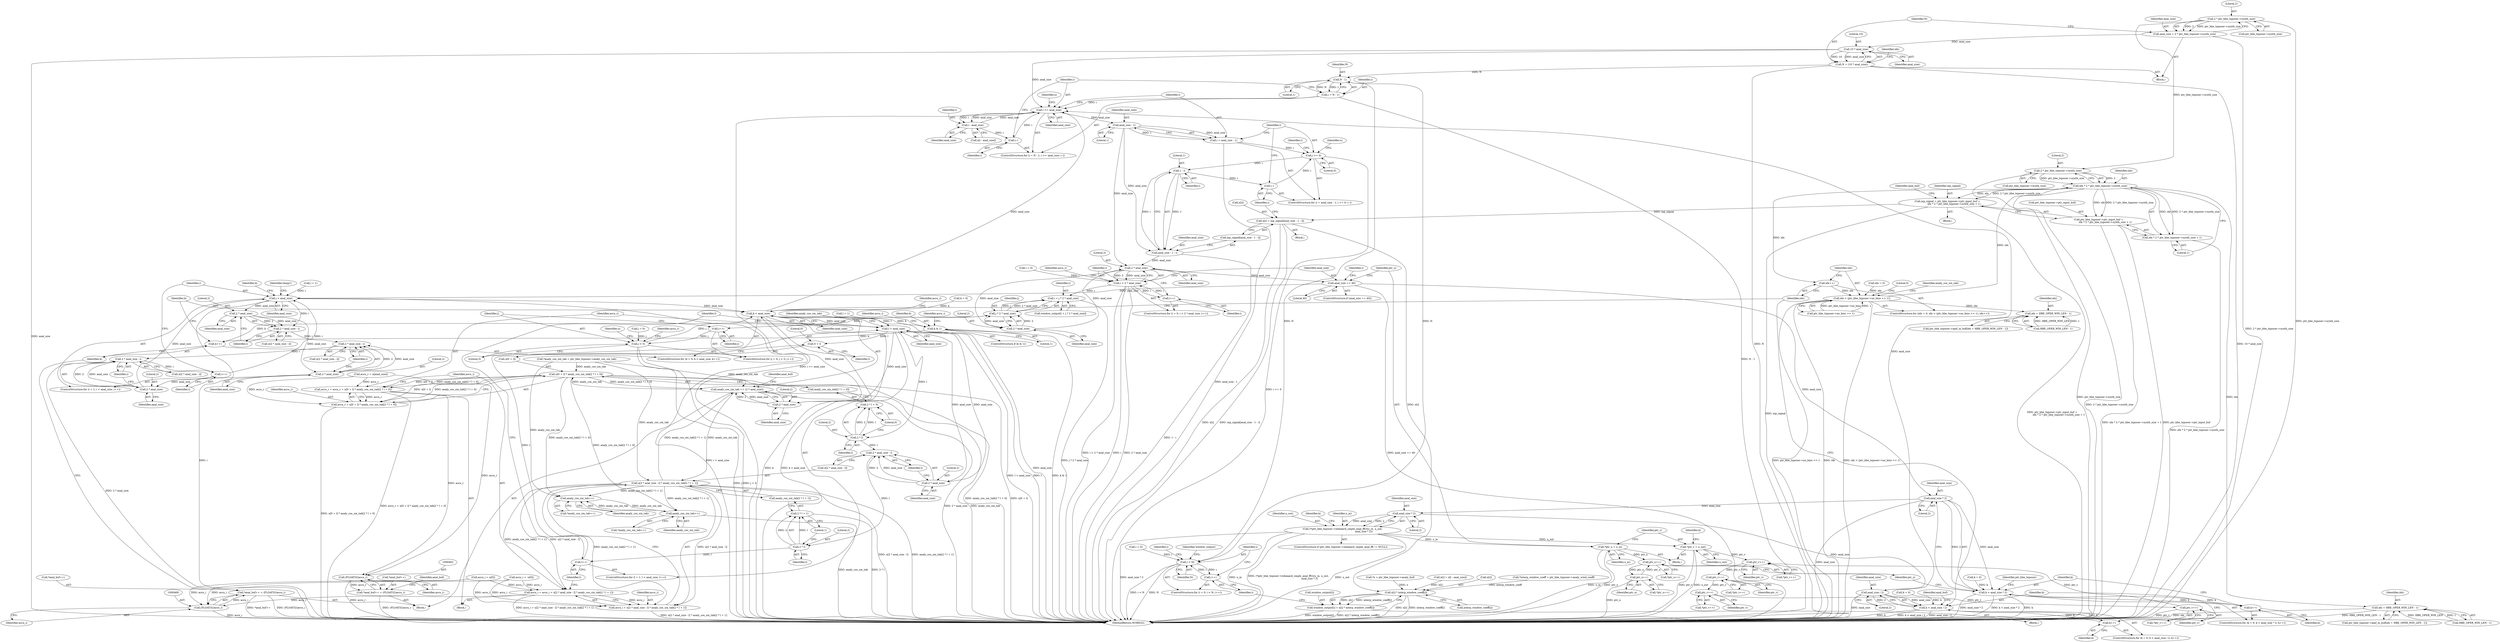 digraph "0_Android_04e8cd58f075bec5892e369c8deebca9c67e855c_2@pointer" {
"1000107" [label="(Call,2 * ptr_hbe_txposer->synth_size)"];
"1000105" [label="(Call,anal_size = 2 * ptr_hbe_txposer->synth_size)"];
"1000115" [label="(Call,10 * anal_size)"];
"1000113" [label="(Call,N = (10 * anal_size))"];
"1000213" [label="(Call,N - 1)"];
"1000211" [label="(Call,i = N - 1)"];
"1000216" [label="(Call,i >= anal_size)"];
"1000228" [label="(Call,i - anal_size)"];
"1000219" [label="(Call,i--)"];
"1000234" [label="(Call,anal_size - 1)"];
"1000232" [label="(Call,i = anal_size - 1)"];
"1000237" [label="(Call,i >= 0)"];
"1000251" [label="(Call,1 - i)"];
"1000240" [label="(Call,i--)"];
"1000249" [label="(Call,anal_size - 1 - i)"];
"1000281" [label="(Call,2 * anal_size)"];
"1000279" [label="(Call,i < 2 * anal_size)"];
"1000284" [label="(Call,i++)"];
"1000306" [label="(Call,i + j * 2 * anal_size)"];
"1000310" [label="(Call,2 * anal_size)"];
"1000308" [label="(Call,j * 2 * anal_size)"];
"1000297" [label="(Call,j++)"];
"1000294" [label="(Call,j < 5)"];
"1000319" [label="(Call,anal_size == 40)"];
"1000327" [label="(Call,i < anal_size)"];
"1000343" [label="(Call,2 * anal_size)"];
"1000342" [label="(Call,2 * anal_size - i)"];
"1000356" [label="(Call,2 * anal_size - i)"];
"1000369" [label="(Call,2 * anal_size - i)"];
"1000330" [label="(Call,i++)"];
"1000357" [label="(Call,2 * anal_size)"];
"1000370" [label="(Call,2 * anal_size)"];
"1000379" [label="(Call,k < anal_size)"];
"1000391" [label="(Call,k & 1)"];
"1000382" [label="(Call,k++)"];
"1000410" [label="(Call,l < anal_size)"];
"1000423" [label="(Call,0 + l)"];
"1000429" [label="(Call,2 * l)"];
"1000428" [label="(Call,2 * l + 0)"];
"1000440" [label="(Call,2 * anal_size - l)"];
"1000448" [label="(Call,2 * l)"];
"1000413" [label="(Call,l++)"];
"1000447" [label="(Call,2 * l + 1)"];
"1000441" [label="(Call,2 * anal_size)"];
"1000454" [label="(Call,2 * anal_size)"];
"1000452" [label="(Call,analy_cos_sin_tab += (2 * anal_size))"];
"1000420" [label="(Call,u[0 + l] * analy_cos_sin_tab[2 * l + 0])"];
"1000416" [label="(Call,accu_r = accu_r + u[0 + l] * analy_cos_sin_tab[2 * l + 0])"];
"1000418" [label="(Call,accu_r + u[0 + l] * analy_cos_sin_tab[2 * l + 0])"];
"1000461" [label="(Call,(FLOAT32)accu_r)"];
"1000457" [label="(Call,*anal_buf++ = (FLOAT32)accu_r)"];
"1000499" [label="(Call,analy_cos_sin_tab++)"];
"1000510" [label="(Call,analy_cos_sin_tab++)"];
"1000437" [label="(Call,u[2 * anal_size - l] * analy_cos_sin_tab[2 * l + 1])"];
"1000433" [label="(Call,accu_i = accu_i + u[2 * anal_size - l] * analy_cos_sin_tab[2 * l + 1])"];
"1000435" [label="(Call,accu_i + u[2 * anal_size - l] * analy_cos_sin_tab[2 * l + 1])"];
"1000468" [label="(Call,(FLOAT32)accu_i)"];
"1000464" [label="(Call,*anal_buf++ = (FLOAT32)accu_i)"];
"1000487" [label="(Call,anal_size * 2)"];
"1000485" [label="(Call,k < anal_size * 2)"];
"1000490" [label="(Call,k++)"];
"1000524" [label="(Call,anal_size * 2)"];
"1000521" [label="(Call,(*(ptr_hbe_txposer->ixheaacd_cmplx_anal_fft))(u_in, u_out,\n                                                      anal_size * 2))"];
"1000474" [label="(Call,*ptr_u = u_in)"];
"1000495" [label="(Call,ptr_u++)"];
"1000506" [label="(Call,ptr_u++)"];
"1000478" [label="(Call,*ptr_v = u_out)"];
"1000550" [label="(Call,ptr_v++)"];
"1000556" [label="(Call,ptr_v++)"];
"1000567" [label="(Call,ptr_v++)"];
"1000574" [label="(Call,ptr_v++)"];
"1000537" [label="(Call,anal_size / 2)"];
"1000535" [label="(Call,k < anal_size / 2)"];
"1000540" [label="(Call,k++)"];
"1000258" [label="(Call,i < N)"];
"1000261" [label="(Call,i++)"];
"1000186" [label="(Call,2 * ptr_hbe_txposer->synth_size)"];
"1000184" [label="(Call,idx * 2 * ptr_hbe_txposer->synth_size)"];
"1000129" [label="(Call,idx++)"];
"1000122" [label="(Call,idx < (ptr_hbe_txposer->no_bins >> 1))"];
"1000167" [label="(Call,idx + HBE_OPER_WIN_LEN - 1)"];
"1000177" [label="(Call,inp_signal = ptr_hbe_txposer->ptr_input_buf +\n                 idx * 2 * ptr_hbe_txposer->synth_size + 1)"];
"1000243" [label="(Call,x[i] = inp_signal[anal_size - 1 - i])"];
"1000268" [label="(Call,x[i] * interp_window_coeff[i])"];
"1000264" [label="(Call,window_output[i] = x[i] * interp_window_coeff[i])"];
"1000179" [label="(Call,ptr_hbe_txposer->ptr_input_buf +\n                 idx * 2 * ptr_hbe_txposer->synth_size + 1)"];
"1000183" [label="(Call,idx * 2 * ptr_hbe_txposer->synth_size + 1)"];
"1000200" [label="(Call,idx + HBE_OPER_WIN_LEN - 1)"];
"1000457" [label="(Call,*anal_buf++ = (FLOAT32)accu_r)"];
"1000573" [label="(Call,*ptr_v++)"];
"1000217" [label="(Identifier,i)"];
"1000315" [label="(Identifier,u)"];
"1000185" [label="(Identifier,idx)"];
"1000440" [label="(Call,2 * anal_size - l)"];
"1000369" [label="(Call,2 * anal_size - i)"];
"1000429" [label="(Call,2 * l)"];
"1000499" [label="(Call,analy_cos_sin_tab++)"];
"1000556" [label="(Call,ptr_v++)"];
"1000465" [label="(Call,*anal_buf++)"];
"1000373" [label="(Identifier,i)"];
"1000294" [label="(Call,j < 5)"];
"1000320" [label="(Identifier,anal_size)"];
"1000345" [label="(Identifier,anal_size)"];
"1000169" [label="(Call,HBE_OPER_WIN_LEN - 1)"];
"1000328" [label="(Identifier,i)"];
"1000395" [label="(Identifier,accu_i)"];
"1000346" [label="(Identifier,i)"];
"1000218" [label="(Identifier,anal_size)"];
"1000413" [label="(Call,l++)"];
"1000461" [label="(Call,(FLOAT32)accu_r)"];
"1000307" [label="(Identifier,i)"];
"1000108" [label="(Literal,2)"];
"1000509" [label="(Call,*analy_cos_sin_tab++)"];
"1000463" [label="(Identifier,accu_r)"];
"1000521" [label="(Call,(*(ptr_hbe_txposer->ixheaacd_cmplx_anal_fft))(u_in, u_out,\n                                                      anal_size * 2))"];
"1000354" [label="(Call,u[2 * anal_size - i])"];
"1000357" [label="(Call,2 * anal_size)"];
"1000259" [label="(Identifier,i)"];
"1000377" [label="(Identifier,k)"];
"1000284" [label="(Call,i++)"];
"1000219" [label="(Call,i--)"];
"1000240" [label="(Call,i--)"];
"1000536" [label="(Identifier,k)"];
"1000557" [label="(Identifier,ptr_v)"];
"1000186" [label="(Call,2 * ptr_hbe_txposer->synth_size)"];
"1000535" [label="(Call,k < anal_size / 2)"];
"1000410" [label="(Call,l < anal_size)"];
"1000276" [label="(Call,i = 0)"];
"1000281" [label="(Call,2 * anal_size)"];
"1000568" [label="(Identifier,ptr_v)"];
"1000295" [label="(Identifier,j)"];
"1000425" [label="(Identifier,l)"];
"1000555" [label="(Call,*ptr_v++)"];
"1000107" [label="(Call,2 * ptr_hbe_txposer->synth_size)"];
"1000290" [label="(ControlStructure,for (j = 0; j < 5; j++))"];
"1000478" [label="(Call,*ptr_v = u_out)"];
"1000131" [label="(Block,)"];
"1000329" [label="(Identifier,anal_size)"];
"1000272" [label="(Call,interp_window_coeff[i])"];
"1000386" [label="(Identifier,accu_r)"];
"1000525" [label="(Identifier,anal_size)"];
"1000392" [label="(Identifier,k)"];
"1000291" [label="(Call,j = 0)"];
"1000384" [label="(Block,)"];
"1000498" [label="(Call,*analy_cos_sin_tab++)"];
"1000385" [label="(Call,accu_r = u[anal_size])"];
"1000114" [label="(Identifier,N)"];
"1000420" [label="(Call,u[0 + l] * analy_cos_sin_tab[2 * l + 0])"];
"1000407" [label="(Call,l = 1)"];
"1000482" [label="(Call,k = 0)"];
"1000375" [label="(ControlStructure,for (k = 0; k < anal_size; k++))"];
"1000481" [label="(ControlStructure,for (k = 0; k < anal_size * 2; k++))"];
"1000191" [label="(Literal,1)"];
"1000124" [label="(Call,ptr_hbe_txposer->no_bins >> 1)"];
"1000167" [label="(Call,idx + HBE_OPER_WIN_LEN - 1)"];
"1000157" [label="(Call,*x = ptr_hbe_txposer->analy_buf)"];
"1000251" [label="(Call,1 - i)"];
"1000423" [label="(Call,0 + l)"];
"1000532" [label="(Call,k = 0)"];
"1000488" [label="(Identifier,anal_size)"];
"1000539" [label="(Literal,2)"];
"1000458" [label="(Call,*anal_buf++)"];
"1000464" [label="(Call,*anal_buf++ = (FLOAT32)accu_i)"];
"1000371" [label="(Literal,2)"];
"1000447" [label="(Call,2 * l + 1)"];
"1000581" [label="(MethodReturn,WORD32)"];
"1000254" [label="(ControlStructure,for (i = 0; i < N; i++))"];
"1000467" [label="(Identifier,anal_buf)"];
"1000550" [label="(Call,ptr_v++)"];
"1000193" [label="(Identifier,anal_buf)"];
"1000321" [label="(Literal,40)"];
"1000401" [label="(Identifier,accu_i)"];
"1000451" [label="(Literal,1)"];
"1000523" [label="(Identifier,u_out)"];
"1000253" [label="(Identifier,i)"];
"1000390" [label="(ControlStructure,if (k & 1))"];
"1000441" [label="(Call,2 * anal_size)"];
"1000236" [label="(Literal,1)"];
"1000296" [label="(Literal,5)"];
"1000496" [label="(Identifier,ptr_u)"];
"1000526" [label="(Literal,2)"];
"1000367" [label="(Call,u[2 * anal_size - i])"];
"1000342" [label="(Call,2 * anal_size - i)"];
"1000211" [label="(Call,i = N - 1)"];
"1000491" [label="(Identifier,k)"];
"1000113" [label="(Call,N = (10 * anal_size))"];
"1000120" [label="(Identifier,idx)"];
"1000432" [label="(Literal,0)"];
"1000551" [label="(Identifier,ptr_v)"];
"1000433" [label="(Call,accu_i = accu_i + u[2 * anal_size - l] * analy_cos_sin_tab[2 * l + 1])"];
"1000323" [label="(ControlStructure,for (i = 1; i < anal_size; i++))"];
"1000476" [label="(Identifier,u_in)"];
"1000510" [label="(Call,analy_cos_sin_tab++)"];
"1000437" [label="(Call,u[2 * anal_size - l] * analy_cos_sin_tab[2 * l + 1])"];
"1000187" [label="(Literal,2)"];
"1000200" [label="(Call,idx + HBE_OPER_WIN_LEN - 1)"];
"1000444" [label="(Identifier,l)"];
"1000383" [label="(Identifier,k)"];
"1000358" [label="(Literal,2)"];
"1000285" [label="(Identifier,i)"];
"1000288" [label="(Identifier,accu_r)"];
"1000566" [label="(Call,*ptr_v++)"];
"1000494" [label="(Call,*ptr_u++)"];
"1000250" [label="(Identifier,anal_size)"];
"1000232" [label="(Call,i = anal_size - 1)"];
"1000382" [label="(Call,k++)"];
"1000238" [label="(Identifier,i)"];
"1000222" [label="(Call,x[i] = x[i - anal_size])"];
"1000146" [label="(Identifier,analy_cos_sin_tab)"];
"1000370" [label="(Call,2 * anal_size)"];
"1000359" [label="(Identifier,anal_size)"];
"1000255" [label="(Call,i = 0)"];
"1000456" [label="(Identifier,anal_size)"];
"1000393" [label="(Literal,1)"];
"1000567" [label="(Call,ptr_v++)"];
"1000431" [label="(Identifier,l)"];
"1000400" [label="(Call,accu_i = -u[0])"];
"1000376" [label="(Call,k = 0)"];
"1000474" [label="(Call,*ptr_u = u_in)"];
"1000130" [label="(Identifier,idx)"];
"1000129" [label="(Call,idx++)"];
"1000417" [label="(Identifier,accu_r)"];
"1000102" [label="(Block,)"];
"1000430" [label="(Literal,2)"];
"1000415" [label="(Block,)"];
"1000188" [label="(Call,ptr_hbe_txposer->synth_size)"];
"1000344" [label="(Literal,2)"];
"1000168" [label="(Identifier,idx)"];
"1000379" [label="(Call,k < anal_size)"];
"1000479" [label="(Identifier,ptr_v)"];
"1000306" [label="(Call,i + j * 2 * anal_size)"];
"1000268" [label="(Call,x[i] * interp_window_coeff[i])"];
"1000372" [label="(Identifier,anal_size)"];
"1000280" [label="(Identifier,i)"];
"1000414" [label="(Identifier,l)"];
"1000234" [label="(Call,anal_size - 1)"];
"1000443" [label="(Identifier,anal_size)"];
"1000533" [label="(Identifier,k)"];
"1000416" [label="(Call,accu_r = accu_r + u[0 + l] * analy_cos_sin_tab[2 * l + 0])"];
"1000486" [label="(Identifier,k)"];
"1000119" [label="(Call,idx = 0)"];
"1000249" [label="(Call,anal_size - 1 - i)"];
"1000330" [label="(Call,i++)"];
"1000325" [label="(Identifier,i)"];
"1000485" [label="(Call,k < anal_size * 2)"];
"1000515" [label="(ControlStructure,if (ptr_hbe_txposer->ixheaacd_cmplx_anal_fft != NULL))"];
"1000506" [label="(Call,ptr_u++)"];
"1000122" [label="(Call,idx < (ptr_hbe_txposer->no_bins >> 1))"];
"1000301" [label="(Identifier,accu_r)"];
"1000298" [label="(Identifier,j)"];
"1000226" [label="(Call,x[i - anal_size])"];
"1000327" [label="(Call,i < anal_size)"];
"1000518" [label="(Identifier,ptr_hbe_txposer)"];
"1000233" [label="(Identifier,i)"];
"1000237" [label="(Call,i >= 0)"];
"1000277" [label="(Identifier,i)"];
"1000541" [label="(Identifier,k)"];
"1000241" [label="(Identifier,i)"];
"1000252" [label="(Literal,1)"];
"1000454" [label="(Call,2 * anal_size)"];
"1000235" [label="(Identifier,anal_size)"];
"1000411" [label="(Identifier,l)"];
"1000145" [label="(Call,*analy_cos_sin_tab = ptr_hbe_txposer->analy_cos_sin_tab)"];
"1000549" [label="(Call,*ptr_v++)"];
"1000575" [label="(Identifier,ptr_v)"];
"1000546" [label="(Identifier,anal_buf)"];
"1000262" [label="(Identifier,i)"];
"1000244" [label="(Call,x[i])"];
"1000180" [label="(Call,ptr_hbe_txposer->ptr_input_buf)"];
"1000243" [label="(Call,x[i] = inp_signal[anal_size - 1 - i])"];
"1000335" [label="(Identifier,temp1)"];
"1000449" [label="(Literal,2)"];
"1000116" [label="(Literal,10)"];
"1000424" [label="(Literal,0)"];
"1000470" [label="(Identifier,accu_i)"];
"1000436" [label="(Identifier,accu_i)"];
"1000356" [label="(Call,2 * anal_size - i)"];
"1000381" [label="(Identifier,anal_size)"];
"1000412" [label="(Identifier,anal_size)"];
"1000118" [label="(ControlStructure,for (idx = 0; idx < (ptr_hbe_txposer->no_bins >> 1); idx++))"];
"1000215" [label="(Literal,1)"];
"1000115" [label="(Call,10 * anal_size)"];
"1000455" [label="(Literal,2)"];
"1000507" [label="(Identifier,ptr_u)"];
"1000319" [label="(Call,anal_size == 40)"];
"1000231" [label="(ControlStructure,for (i = anal_size - 1; i >= 0; i--))"];
"1000343" [label="(Call,2 * anal_size)"];
"1000445" [label="(Call,analy_cos_sin_tab[2 * l + 1])"];
"1000105" [label="(Call,anal_size = 2 * ptr_hbe_txposer->synth_size)"];
"1000230" [label="(Identifier,anal_size)"];
"1000495" [label="(Call,ptr_u++)"];
"1000177" [label="(Call,inp_signal = ptr_hbe_txposer->ptr_input_buf +\n                 idx * 2 * ptr_hbe_txposer->synth_size + 1)"];
"1000580" [label="(Literal,0)"];
"1000468" [label="(Call,(FLOAT32)accu_i)"];
"1000210" [label="(ControlStructure,for (i = N - 1; i >= anal_size; i--))"];
"1000297" [label="(Call,j++)"];
"1000391" [label="(Call,k & 1)"];
"1000214" [label="(Identifier,N)"];
"1000279" [label="(Call,i < 2 * anal_size)"];
"1000490" [label="(Call,k++)"];
"1000574" [label="(Call,ptr_v++)"];
"1000421" [label="(Call,u[0 + l])"];
"1000312" [label="(Identifier,anal_size)"];
"1000331" [label="(Identifier,i)"];
"1000531" [label="(ControlStructure,for (k = 0; k < anal_size / 2; k++))"];
"1000434" [label="(Identifier,accu_i)"];
"1000418" [label="(Call,accu_r + u[0 + l] * analy_cos_sin_tab[2 * l + 0])"];
"1000282" [label="(Literal,2)"];
"1000220" [label="(Identifier,i)"];
"1000201" [label="(Identifier,idx)"];
"1000260" [label="(Identifier,N)"];
"1000269" [label="(Call,x[i])"];
"1000228" [label="(Call,i - anal_size)"];
"1000448" [label="(Call,2 * l)"];
"1000265" [label="(Call,window_output[i])"];
"1000438" [label="(Call,u[2 * anal_size - l])"];
"1000309" [label="(Identifier,j)"];
"1000245" [label="(Identifier,x)"];
"1000524" [label="(Call,anal_size * 2)"];
"1000450" [label="(Identifier,l)"];
"1000380" [label="(Identifier,k)"];
"1000340" [label="(Call,u[2 * anal_size - i])"];
"1000261" [label="(Call,i++)"];
"1000117" [label="(Identifier,anal_size)"];
"1000229" [label="(Identifier,i)"];
"1000256" [label="(Identifier,i)"];
"1000109" [label="(Call,ptr_hbe_txposer->synth_size)"];
"1000275" [label="(ControlStructure,for (i = 0; i < 2 * anal_size; i++))"];
"1000318" [label="(ControlStructure,if (anal_size == 40))"];
"1000426" [label="(Call,analy_cos_sin_tab[2 * l + 0])"];
"1000489" [label="(Literal,2)"];
"1000216" [label="(Call,i >= anal_size)"];
"1000163" [label="(Call,ptr_hbe_txposer->qmf_in_buf[idx + HBE_OPER_WIN_LEN - 1])"];
"1000179" [label="(Call,ptr_hbe_txposer->ptr_input_buf +\n                 idx * 2 * ptr_hbe_txposer->synth_size + 1)"];
"1000475" [label="(Identifier,ptr_u)"];
"1000394" [label="(Call,accu_i = u[0])"];
"1000196" [label="(Call,ptr_hbe_txposer->qmf_in_buf[idx + HBE_OPER_WIN_LEN - 1])"];
"1000224" [label="(Identifier,x)"];
"1000483" [label="(Identifier,k)"];
"1000360" [label="(Identifier,i)"];
"1000472" [label="(Block,)"];
"1000311" [label="(Literal,2)"];
"1000453" [label="(Identifier,analy_cos_sin_tab)"];
"1000522" [label="(Identifier,u_in)"];
"1000538" [label="(Identifier,anal_size)"];
"1000419" [label="(Identifier,accu_r)"];
"1000202" [label="(Call,HBE_OPER_WIN_LEN - 1)"];
"1000239" [label="(Literal,0)"];
"1000406" [label="(ControlStructure,for (l = 1; l < anal_size; l++))"];
"1000537" [label="(Call,anal_size / 2)"];
"1000178" [label="(Identifier,inp_signal)"];
"1000213" [label="(Call,N - 1)"];
"1000308" [label="(Call,j * 2 * anal_size)"];
"1000324" [label="(Call,i = 1)"];
"1000435" [label="(Call,accu_i + u[2 * anal_size - l] * analy_cos_sin_tab[2 * l + 1])"];
"1000151" [label="(Call,*interp_window_coeff = ptr_hbe_txposer->analy_wind_coeff)"];
"1000442" [label="(Literal,2)"];
"1000242" [label="(Block,)"];
"1000264" [label="(Call,window_output[i] = x[i] * interp_window_coeff[i])"];
"1000428" [label="(Call,2 * l + 0)"];
"1000258" [label="(Call,i < N)"];
"1000212" [label="(Identifier,i)"];
"1000487" [label="(Call,anal_size * 2)"];
"1000540" [label="(Call,k++)"];
"1000460" [label="(Identifier,anal_buf)"];
"1000505" [label="(Call,*ptr_u++)"];
"1000310" [label="(Call,2 * anal_size)"];
"1000106" [label="(Identifier,anal_size)"];
"1000304" [label="(Call,window_output[i + j * 2 * anal_size])"];
"1000500" [label="(Identifier,analy_cos_sin_tab)"];
"1000247" [label="(Call,inp_signal[anal_size - 1 - i])"];
"1000480" [label="(Identifier,u_out)"];
"1000283" [label="(Identifier,anal_size)"];
"1000266" [label="(Identifier,window_output)"];
"1000123" [label="(Identifier,idx)"];
"1000184" [label="(Call,idx * 2 * ptr_hbe_txposer->synth_size)"];
"1000263" [label="(Block,)"];
"1000511" [label="(Identifier,analy_cos_sin_tab)"];
"1000183" [label="(Call,idx * 2 * ptr_hbe_txposer->synth_size + 1)"];
"1000452" [label="(Call,analy_cos_sin_tab += (2 * anal_size))"];
"1000107" -> "1000105"  [label="AST: "];
"1000107" -> "1000109"  [label="CFG: "];
"1000108" -> "1000107"  [label="AST: "];
"1000109" -> "1000107"  [label="AST: "];
"1000105" -> "1000107"  [label="CFG: "];
"1000107" -> "1000581"  [label="DDG: ptr_hbe_txposer->synth_size"];
"1000107" -> "1000105"  [label="DDG: 2"];
"1000107" -> "1000105"  [label="DDG: ptr_hbe_txposer->synth_size"];
"1000107" -> "1000186"  [label="DDG: ptr_hbe_txposer->synth_size"];
"1000105" -> "1000102"  [label="AST: "];
"1000106" -> "1000105"  [label="AST: "];
"1000114" -> "1000105"  [label="CFG: "];
"1000105" -> "1000581"  [label="DDG: 2 * ptr_hbe_txposer->synth_size"];
"1000105" -> "1000115"  [label="DDG: anal_size"];
"1000115" -> "1000113"  [label="AST: "];
"1000115" -> "1000117"  [label="CFG: "];
"1000116" -> "1000115"  [label="AST: "];
"1000117" -> "1000115"  [label="AST: "];
"1000113" -> "1000115"  [label="CFG: "];
"1000115" -> "1000581"  [label="DDG: anal_size"];
"1000115" -> "1000113"  [label="DDG: 10"];
"1000115" -> "1000113"  [label="DDG: anal_size"];
"1000115" -> "1000216"  [label="DDG: anal_size"];
"1000113" -> "1000102"  [label="AST: "];
"1000114" -> "1000113"  [label="AST: "];
"1000120" -> "1000113"  [label="CFG: "];
"1000113" -> "1000581"  [label="DDG: N"];
"1000113" -> "1000581"  [label="DDG: 10 * anal_size"];
"1000113" -> "1000213"  [label="DDG: N"];
"1000213" -> "1000211"  [label="AST: "];
"1000213" -> "1000215"  [label="CFG: "];
"1000214" -> "1000213"  [label="AST: "];
"1000215" -> "1000213"  [label="AST: "];
"1000211" -> "1000213"  [label="CFG: "];
"1000213" -> "1000211"  [label="DDG: N"];
"1000213" -> "1000211"  [label="DDG: 1"];
"1000258" -> "1000213"  [label="DDG: N"];
"1000213" -> "1000258"  [label="DDG: N"];
"1000211" -> "1000210"  [label="AST: "];
"1000212" -> "1000211"  [label="AST: "];
"1000217" -> "1000211"  [label="CFG: "];
"1000211" -> "1000581"  [label="DDG: N - 1"];
"1000211" -> "1000216"  [label="DDG: i"];
"1000216" -> "1000210"  [label="AST: "];
"1000216" -> "1000218"  [label="CFG: "];
"1000217" -> "1000216"  [label="AST: "];
"1000218" -> "1000216"  [label="AST: "];
"1000224" -> "1000216"  [label="CFG: "];
"1000233" -> "1000216"  [label="CFG: "];
"1000216" -> "1000581"  [label="DDG: i >= anal_size"];
"1000219" -> "1000216"  [label="DDG: i"];
"1000228" -> "1000216"  [label="DDG: anal_size"];
"1000537" -> "1000216"  [label="DDG: anal_size"];
"1000379" -> "1000216"  [label="DDG: anal_size"];
"1000216" -> "1000228"  [label="DDG: i"];
"1000216" -> "1000228"  [label="DDG: anal_size"];
"1000216" -> "1000234"  [label="DDG: anal_size"];
"1000228" -> "1000226"  [label="AST: "];
"1000228" -> "1000230"  [label="CFG: "];
"1000229" -> "1000228"  [label="AST: "];
"1000230" -> "1000228"  [label="AST: "];
"1000226" -> "1000228"  [label="CFG: "];
"1000228" -> "1000219"  [label="DDG: i"];
"1000219" -> "1000210"  [label="AST: "];
"1000219" -> "1000220"  [label="CFG: "];
"1000220" -> "1000219"  [label="AST: "];
"1000217" -> "1000219"  [label="CFG: "];
"1000234" -> "1000232"  [label="AST: "];
"1000234" -> "1000236"  [label="CFG: "];
"1000235" -> "1000234"  [label="AST: "];
"1000236" -> "1000234"  [label="AST: "];
"1000232" -> "1000234"  [label="CFG: "];
"1000234" -> "1000232"  [label="DDG: anal_size"];
"1000234" -> "1000232"  [label="DDG: 1"];
"1000234" -> "1000249"  [label="DDG: anal_size"];
"1000234" -> "1000281"  [label="DDG: anal_size"];
"1000232" -> "1000231"  [label="AST: "];
"1000233" -> "1000232"  [label="AST: "];
"1000238" -> "1000232"  [label="CFG: "];
"1000232" -> "1000581"  [label="DDG: anal_size - 1"];
"1000232" -> "1000237"  [label="DDG: i"];
"1000237" -> "1000231"  [label="AST: "];
"1000237" -> "1000239"  [label="CFG: "];
"1000238" -> "1000237"  [label="AST: "];
"1000239" -> "1000237"  [label="AST: "];
"1000245" -> "1000237"  [label="CFG: "];
"1000256" -> "1000237"  [label="CFG: "];
"1000237" -> "1000581"  [label="DDG: i >= 0"];
"1000240" -> "1000237"  [label="DDG: i"];
"1000237" -> "1000251"  [label="DDG: i"];
"1000251" -> "1000249"  [label="AST: "];
"1000251" -> "1000253"  [label="CFG: "];
"1000252" -> "1000251"  [label="AST: "];
"1000253" -> "1000251"  [label="AST: "];
"1000249" -> "1000251"  [label="CFG: "];
"1000251" -> "1000240"  [label="DDG: i"];
"1000251" -> "1000249"  [label="DDG: 1"];
"1000251" -> "1000249"  [label="DDG: i"];
"1000240" -> "1000231"  [label="AST: "];
"1000240" -> "1000241"  [label="CFG: "];
"1000241" -> "1000240"  [label="AST: "];
"1000238" -> "1000240"  [label="CFG: "];
"1000249" -> "1000247"  [label="AST: "];
"1000250" -> "1000249"  [label="AST: "];
"1000247" -> "1000249"  [label="CFG: "];
"1000249" -> "1000581"  [label="DDG: 1 - i"];
"1000249" -> "1000281"  [label="DDG: anal_size"];
"1000281" -> "1000279"  [label="AST: "];
"1000281" -> "1000283"  [label="CFG: "];
"1000282" -> "1000281"  [label="AST: "];
"1000283" -> "1000281"  [label="AST: "];
"1000279" -> "1000281"  [label="CFG: "];
"1000281" -> "1000279"  [label="DDG: 2"];
"1000281" -> "1000279"  [label="DDG: anal_size"];
"1000310" -> "1000281"  [label="DDG: anal_size"];
"1000281" -> "1000310"  [label="DDG: anal_size"];
"1000281" -> "1000319"  [label="DDG: anal_size"];
"1000279" -> "1000275"  [label="AST: "];
"1000280" -> "1000279"  [label="AST: "];
"1000288" -> "1000279"  [label="CFG: "];
"1000320" -> "1000279"  [label="CFG: "];
"1000279" -> "1000581"  [label="DDG: i"];
"1000279" -> "1000581"  [label="DDG: 2 * anal_size"];
"1000279" -> "1000581"  [label="DDG: i < 2 * anal_size"];
"1000284" -> "1000279"  [label="DDG: i"];
"1000276" -> "1000279"  [label="DDG: i"];
"1000279" -> "1000284"  [label="DDG: i"];
"1000279" -> "1000306"  [label="DDG: i"];
"1000284" -> "1000275"  [label="AST: "];
"1000284" -> "1000285"  [label="CFG: "];
"1000285" -> "1000284"  [label="AST: "];
"1000280" -> "1000284"  [label="CFG: "];
"1000306" -> "1000304"  [label="AST: "];
"1000306" -> "1000308"  [label="CFG: "];
"1000307" -> "1000306"  [label="AST: "];
"1000308" -> "1000306"  [label="AST: "];
"1000304" -> "1000306"  [label="CFG: "];
"1000306" -> "1000581"  [label="DDG: j * 2 * anal_size"];
"1000308" -> "1000306"  [label="DDG: j"];
"1000308" -> "1000306"  [label="DDG: 2 * anal_size"];
"1000310" -> "1000308"  [label="AST: "];
"1000310" -> "1000312"  [label="CFG: "];
"1000311" -> "1000310"  [label="AST: "];
"1000312" -> "1000310"  [label="AST: "];
"1000308" -> "1000310"  [label="CFG: "];
"1000310" -> "1000308"  [label="DDG: 2"];
"1000310" -> "1000308"  [label="DDG: anal_size"];
"1000309" -> "1000308"  [label="AST: "];
"1000308" -> "1000297"  [label="DDG: j"];
"1000294" -> "1000308"  [label="DDG: j"];
"1000297" -> "1000290"  [label="AST: "];
"1000297" -> "1000298"  [label="CFG: "];
"1000298" -> "1000297"  [label="AST: "];
"1000295" -> "1000297"  [label="CFG: "];
"1000297" -> "1000294"  [label="DDG: j"];
"1000294" -> "1000290"  [label="AST: "];
"1000294" -> "1000296"  [label="CFG: "];
"1000295" -> "1000294"  [label="AST: "];
"1000296" -> "1000294"  [label="AST: "];
"1000301" -> "1000294"  [label="CFG: "];
"1000315" -> "1000294"  [label="CFG: "];
"1000294" -> "1000581"  [label="DDG: j < 5"];
"1000294" -> "1000581"  [label="DDG: j"];
"1000291" -> "1000294"  [label="DDG: j"];
"1000319" -> "1000318"  [label="AST: "];
"1000319" -> "1000321"  [label="CFG: "];
"1000320" -> "1000319"  [label="AST: "];
"1000321" -> "1000319"  [label="AST: "];
"1000325" -> "1000319"  [label="CFG: "];
"1000475" -> "1000319"  [label="CFG: "];
"1000319" -> "1000581"  [label="DDG: anal_size == 40"];
"1000319" -> "1000327"  [label="DDG: anal_size"];
"1000319" -> "1000487"  [label="DDG: anal_size"];
"1000327" -> "1000323"  [label="AST: "];
"1000327" -> "1000329"  [label="CFG: "];
"1000328" -> "1000327"  [label="AST: "];
"1000329" -> "1000327"  [label="AST: "];
"1000335" -> "1000327"  [label="CFG: "];
"1000377" -> "1000327"  [label="CFG: "];
"1000327" -> "1000581"  [label="DDG: i"];
"1000327" -> "1000581"  [label="DDG: i < anal_size"];
"1000330" -> "1000327"  [label="DDG: i"];
"1000324" -> "1000327"  [label="DDG: i"];
"1000370" -> "1000327"  [label="DDG: anal_size"];
"1000327" -> "1000343"  [label="DDG: anal_size"];
"1000327" -> "1000342"  [label="DDG: i"];
"1000327" -> "1000379"  [label="DDG: anal_size"];
"1000343" -> "1000342"  [label="AST: "];
"1000343" -> "1000345"  [label="CFG: "];
"1000344" -> "1000343"  [label="AST: "];
"1000345" -> "1000343"  [label="AST: "];
"1000346" -> "1000343"  [label="CFG: "];
"1000343" -> "1000342"  [label="DDG: 2"];
"1000343" -> "1000342"  [label="DDG: anal_size"];
"1000343" -> "1000357"  [label="DDG: anal_size"];
"1000342" -> "1000340"  [label="AST: "];
"1000342" -> "1000346"  [label="CFG: "];
"1000346" -> "1000342"  [label="AST: "];
"1000340" -> "1000342"  [label="CFG: "];
"1000342" -> "1000356"  [label="DDG: i"];
"1000356" -> "1000354"  [label="AST: "];
"1000356" -> "1000360"  [label="CFG: "];
"1000357" -> "1000356"  [label="AST: "];
"1000360" -> "1000356"  [label="AST: "];
"1000354" -> "1000356"  [label="CFG: "];
"1000357" -> "1000356"  [label="DDG: 2"];
"1000357" -> "1000356"  [label="DDG: anal_size"];
"1000356" -> "1000369"  [label="DDG: i"];
"1000369" -> "1000367"  [label="AST: "];
"1000369" -> "1000373"  [label="CFG: "];
"1000370" -> "1000369"  [label="AST: "];
"1000373" -> "1000369"  [label="AST: "];
"1000367" -> "1000369"  [label="CFG: "];
"1000369" -> "1000581"  [label="DDG: 2 * anal_size"];
"1000369" -> "1000330"  [label="DDG: i"];
"1000370" -> "1000369"  [label="DDG: 2"];
"1000370" -> "1000369"  [label="DDG: anal_size"];
"1000330" -> "1000323"  [label="AST: "];
"1000330" -> "1000331"  [label="CFG: "];
"1000331" -> "1000330"  [label="AST: "];
"1000328" -> "1000330"  [label="CFG: "];
"1000357" -> "1000359"  [label="CFG: "];
"1000358" -> "1000357"  [label="AST: "];
"1000359" -> "1000357"  [label="AST: "];
"1000360" -> "1000357"  [label="CFG: "];
"1000357" -> "1000370"  [label="DDG: anal_size"];
"1000370" -> "1000372"  [label="CFG: "];
"1000371" -> "1000370"  [label="AST: "];
"1000372" -> "1000370"  [label="AST: "];
"1000373" -> "1000370"  [label="CFG: "];
"1000379" -> "1000375"  [label="AST: "];
"1000379" -> "1000381"  [label="CFG: "];
"1000380" -> "1000379"  [label="AST: "];
"1000381" -> "1000379"  [label="AST: "];
"1000386" -> "1000379"  [label="CFG: "];
"1000130" -> "1000379"  [label="CFG: "];
"1000379" -> "1000581"  [label="DDG: k"];
"1000379" -> "1000581"  [label="DDG: k < anal_size"];
"1000379" -> "1000581"  [label="DDG: anal_size"];
"1000376" -> "1000379"  [label="DDG: k"];
"1000382" -> "1000379"  [label="DDG: k"];
"1000454" -> "1000379"  [label="DDG: anal_size"];
"1000379" -> "1000391"  [label="DDG: k"];
"1000379" -> "1000410"  [label="DDG: anal_size"];
"1000391" -> "1000390"  [label="AST: "];
"1000391" -> "1000393"  [label="CFG: "];
"1000392" -> "1000391"  [label="AST: "];
"1000393" -> "1000391"  [label="AST: "];
"1000395" -> "1000391"  [label="CFG: "];
"1000401" -> "1000391"  [label="CFG: "];
"1000391" -> "1000581"  [label="DDG: k & 1"];
"1000391" -> "1000382"  [label="DDG: k"];
"1000382" -> "1000375"  [label="AST: "];
"1000382" -> "1000383"  [label="CFG: "];
"1000383" -> "1000382"  [label="AST: "];
"1000380" -> "1000382"  [label="CFG: "];
"1000410" -> "1000406"  [label="AST: "];
"1000410" -> "1000412"  [label="CFG: "];
"1000411" -> "1000410"  [label="AST: "];
"1000412" -> "1000410"  [label="AST: "];
"1000417" -> "1000410"  [label="CFG: "];
"1000453" -> "1000410"  [label="CFG: "];
"1000410" -> "1000581"  [label="DDG: l"];
"1000410" -> "1000581"  [label="DDG: l < anal_size"];
"1000407" -> "1000410"  [label="DDG: l"];
"1000413" -> "1000410"  [label="DDG: l"];
"1000441" -> "1000410"  [label="DDG: anal_size"];
"1000410" -> "1000423"  [label="DDG: l"];
"1000410" -> "1000429"  [label="DDG: l"];
"1000410" -> "1000441"  [label="DDG: anal_size"];
"1000410" -> "1000454"  [label="DDG: anal_size"];
"1000423" -> "1000421"  [label="AST: "];
"1000423" -> "1000425"  [label="CFG: "];
"1000424" -> "1000423"  [label="AST: "];
"1000425" -> "1000423"  [label="AST: "];
"1000421" -> "1000423"  [label="CFG: "];
"1000429" -> "1000428"  [label="AST: "];
"1000429" -> "1000431"  [label="CFG: "];
"1000430" -> "1000429"  [label="AST: "];
"1000431" -> "1000429"  [label="AST: "];
"1000432" -> "1000429"  [label="CFG: "];
"1000429" -> "1000428"  [label="DDG: 2"];
"1000429" -> "1000428"  [label="DDG: l"];
"1000429" -> "1000440"  [label="DDG: l"];
"1000428" -> "1000426"  [label="AST: "];
"1000428" -> "1000432"  [label="CFG: "];
"1000432" -> "1000428"  [label="AST: "];
"1000426" -> "1000428"  [label="CFG: "];
"1000440" -> "1000438"  [label="AST: "];
"1000440" -> "1000444"  [label="CFG: "];
"1000441" -> "1000440"  [label="AST: "];
"1000444" -> "1000440"  [label="AST: "];
"1000438" -> "1000440"  [label="CFG: "];
"1000441" -> "1000440"  [label="DDG: 2"];
"1000441" -> "1000440"  [label="DDG: anal_size"];
"1000440" -> "1000448"  [label="DDG: l"];
"1000448" -> "1000447"  [label="AST: "];
"1000448" -> "1000450"  [label="CFG: "];
"1000449" -> "1000448"  [label="AST: "];
"1000450" -> "1000448"  [label="AST: "];
"1000451" -> "1000448"  [label="CFG: "];
"1000448" -> "1000413"  [label="DDG: l"];
"1000448" -> "1000447"  [label="DDG: 2"];
"1000448" -> "1000447"  [label="DDG: l"];
"1000413" -> "1000406"  [label="AST: "];
"1000413" -> "1000414"  [label="CFG: "];
"1000414" -> "1000413"  [label="AST: "];
"1000411" -> "1000413"  [label="CFG: "];
"1000447" -> "1000445"  [label="AST: "];
"1000447" -> "1000451"  [label="CFG: "];
"1000451" -> "1000447"  [label="AST: "];
"1000445" -> "1000447"  [label="CFG: "];
"1000447" -> "1000581"  [label="DDG: 2 * l"];
"1000441" -> "1000443"  [label="CFG: "];
"1000442" -> "1000441"  [label="AST: "];
"1000443" -> "1000441"  [label="AST: "];
"1000444" -> "1000441"  [label="CFG: "];
"1000454" -> "1000452"  [label="AST: "];
"1000454" -> "1000456"  [label="CFG: "];
"1000455" -> "1000454"  [label="AST: "];
"1000456" -> "1000454"  [label="AST: "];
"1000452" -> "1000454"  [label="CFG: "];
"1000454" -> "1000452"  [label="DDG: 2"];
"1000454" -> "1000452"  [label="DDG: anal_size"];
"1000452" -> "1000384"  [label="AST: "];
"1000453" -> "1000452"  [label="AST: "];
"1000460" -> "1000452"  [label="CFG: "];
"1000452" -> "1000581"  [label="DDG: analy_cos_sin_tab"];
"1000452" -> "1000581"  [label="DDG: 2 * anal_size"];
"1000452" -> "1000420"  [label="DDG: analy_cos_sin_tab"];
"1000452" -> "1000437"  [label="DDG: analy_cos_sin_tab"];
"1000420" -> "1000452"  [label="DDG: analy_cos_sin_tab[2 * l + 0]"];
"1000437" -> "1000452"  [label="DDG: analy_cos_sin_tab[2 * l + 1]"];
"1000145" -> "1000452"  [label="DDG: analy_cos_sin_tab"];
"1000420" -> "1000418"  [label="AST: "];
"1000420" -> "1000426"  [label="CFG: "];
"1000421" -> "1000420"  [label="AST: "];
"1000426" -> "1000420"  [label="AST: "];
"1000418" -> "1000420"  [label="CFG: "];
"1000420" -> "1000581"  [label="DDG: analy_cos_sin_tab[2 * l + 0]"];
"1000420" -> "1000581"  [label="DDG: u[0 + l]"];
"1000420" -> "1000416"  [label="DDG: u[0 + l]"];
"1000420" -> "1000416"  [label="DDG: analy_cos_sin_tab[2 * l + 0]"];
"1000420" -> "1000418"  [label="DDG: u[0 + l]"];
"1000420" -> "1000418"  [label="DDG: analy_cos_sin_tab[2 * l + 0]"];
"1000145" -> "1000420"  [label="DDG: analy_cos_sin_tab"];
"1000420" -> "1000499"  [label="DDG: analy_cos_sin_tab[2 * l + 0]"];
"1000420" -> "1000510"  [label="DDG: analy_cos_sin_tab[2 * l + 0]"];
"1000416" -> "1000415"  [label="AST: "];
"1000416" -> "1000418"  [label="CFG: "];
"1000417" -> "1000416"  [label="AST: "];
"1000418" -> "1000416"  [label="AST: "];
"1000434" -> "1000416"  [label="CFG: "];
"1000416" -> "1000581"  [label="DDG: accu_r + u[0 + l] * analy_cos_sin_tab[2 * l + 0]"];
"1000385" -> "1000416"  [label="DDG: accu_r"];
"1000416" -> "1000418"  [label="DDG: accu_r"];
"1000416" -> "1000461"  [label="DDG: accu_r"];
"1000419" -> "1000418"  [label="AST: "];
"1000418" -> "1000581"  [label="DDG: u[0 + l] * analy_cos_sin_tab[2 * l + 0]"];
"1000385" -> "1000418"  [label="DDG: accu_r"];
"1000461" -> "1000457"  [label="AST: "];
"1000461" -> "1000463"  [label="CFG: "];
"1000462" -> "1000461"  [label="AST: "];
"1000463" -> "1000461"  [label="AST: "];
"1000457" -> "1000461"  [label="CFG: "];
"1000461" -> "1000581"  [label="DDG: accu_r"];
"1000461" -> "1000457"  [label="DDG: accu_r"];
"1000385" -> "1000461"  [label="DDG: accu_r"];
"1000457" -> "1000384"  [label="AST: "];
"1000458" -> "1000457"  [label="AST: "];
"1000467" -> "1000457"  [label="CFG: "];
"1000457" -> "1000581"  [label="DDG: (FLOAT32)accu_r"];
"1000499" -> "1000498"  [label="AST: "];
"1000499" -> "1000500"  [label="CFG: "];
"1000500" -> "1000499"  [label="AST: "];
"1000498" -> "1000499"  [label="CFG: "];
"1000510" -> "1000499"  [label="DDG: analy_cos_sin_tab"];
"1000437" -> "1000499"  [label="DDG: analy_cos_sin_tab[2 * l + 1]"];
"1000145" -> "1000499"  [label="DDG: analy_cos_sin_tab"];
"1000499" -> "1000510"  [label="DDG: analy_cos_sin_tab"];
"1000510" -> "1000509"  [label="AST: "];
"1000510" -> "1000511"  [label="CFG: "];
"1000511" -> "1000510"  [label="AST: "];
"1000509" -> "1000510"  [label="CFG: "];
"1000510" -> "1000581"  [label="DDG: analy_cos_sin_tab"];
"1000437" -> "1000510"  [label="DDG: analy_cos_sin_tab[2 * l + 1]"];
"1000437" -> "1000435"  [label="AST: "];
"1000437" -> "1000445"  [label="CFG: "];
"1000438" -> "1000437"  [label="AST: "];
"1000445" -> "1000437"  [label="AST: "];
"1000435" -> "1000437"  [label="CFG: "];
"1000437" -> "1000581"  [label="DDG: u[2 * anal_size - l]"];
"1000437" -> "1000581"  [label="DDG: analy_cos_sin_tab[2 * l + 1]"];
"1000437" -> "1000433"  [label="DDG: u[2 * anal_size - l]"];
"1000437" -> "1000433"  [label="DDG: analy_cos_sin_tab[2 * l + 1]"];
"1000437" -> "1000435"  [label="DDG: u[2 * anal_size - l]"];
"1000437" -> "1000435"  [label="DDG: analy_cos_sin_tab[2 * l + 1]"];
"1000145" -> "1000437"  [label="DDG: analy_cos_sin_tab"];
"1000433" -> "1000415"  [label="AST: "];
"1000433" -> "1000435"  [label="CFG: "];
"1000434" -> "1000433"  [label="AST: "];
"1000435" -> "1000433"  [label="AST: "];
"1000414" -> "1000433"  [label="CFG: "];
"1000433" -> "1000581"  [label="DDG: accu_i + u[2 * anal_size - l] * analy_cos_sin_tab[2 * l + 1]"];
"1000400" -> "1000433"  [label="DDG: accu_i"];
"1000394" -> "1000433"  [label="DDG: accu_i"];
"1000433" -> "1000435"  [label="DDG: accu_i"];
"1000433" -> "1000468"  [label="DDG: accu_i"];
"1000436" -> "1000435"  [label="AST: "];
"1000435" -> "1000581"  [label="DDG: u[2 * anal_size - l] * analy_cos_sin_tab[2 * l + 1]"];
"1000400" -> "1000435"  [label="DDG: accu_i"];
"1000394" -> "1000435"  [label="DDG: accu_i"];
"1000468" -> "1000464"  [label="AST: "];
"1000468" -> "1000470"  [label="CFG: "];
"1000469" -> "1000468"  [label="AST: "];
"1000470" -> "1000468"  [label="AST: "];
"1000464" -> "1000468"  [label="CFG: "];
"1000468" -> "1000581"  [label="DDG: accu_i"];
"1000468" -> "1000464"  [label="DDG: accu_i"];
"1000400" -> "1000468"  [label="DDG: accu_i"];
"1000394" -> "1000468"  [label="DDG: accu_i"];
"1000464" -> "1000384"  [label="AST: "];
"1000465" -> "1000464"  [label="AST: "];
"1000383" -> "1000464"  [label="CFG: "];
"1000464" -> "1000581"  [label="DDG: *anal_buf++"];
"1000464" -> "1000581"  [label="DDG: (FLOAT32)accu_i"];
"1000487" -> "1000485"  [label="AST: "];
"1000487" -> "1000489"  [label="CFG: "];
"1000488" -> "1000487"  [label="AST: "];
"1000489" -> "1000487"  [label="AST: "];
"1000485" -> "1000487"  [label="CFG: "];
"1000487" -> "1000581"  [label="DDG: anal_size"];
"1000487" -> "1000485"  [label="DDG: anal_size"];
"1000487" -> "1000485"  [label="DDG: 2"];
"1000487" -> "1000524"  [label="DDG: anal_size"];
"1000485" -> "1000481"  [label="AST: "];
"1000486" -> "1000485"  [label="AST: "];
"1000496" -> "1000485"  [label="CFG: "];
"1000518" -> "1000485"  [label="CFG: "];
"1000485" -> "1000581"  [label="DDG: k"];
"1000485" -> "1000581"  [label="DDG: anal_size * 2"];
"1000485" -> "1000581"  [label="DDG: k < anal_size * 2"];
"1000482" -> "1000485"  [label="DDG: k"];
"1000490" -> "1000485"  [label="DDG: k"];
"1000485" -> "1000490"  [label="DDG: k"];
"1000490" -> "1000481"  [label="AST: "];
"1000490" -> "1000491"  [label="CFG: "];
"1000491" -> "1000490"  [label="AST: "];
"1000486" -> "1000490"  [label="CFG: "];
"1000524" -> "1000521"  [label="AST: "];
"1000524" -> "1000526"  [label="CFG: "];
"1000525" -> "1000524"  [label="AST: "];
"1000526" -> "1000524"  [label="AST: "];
"1000521" -> "1000524"  [label="CFG: "];
"1000524" -> "1000521"  [label="DDG: anal_size"];
"1000524" -> "1000521"  [label="DDG: 2"];
"1000524" -> "1000537"  [label="DDG: anal_size"];
"1000521" -> "1000515"  [label="AST: "];
"1000522" -> "1000521"  [label="AST: "];
"1000523" -> "1000521"  [label="AST: "];
"1000533" -> "1000521"  [label="CFG: "];
"1000521" -> "1000581"  [label="DDG: anal_size * 2"];
"1000521" -> "1000581"  [label="DDG: u_in"];
"1000521" -> "1000581"  [label="DDG: (*(ptr_hbe_txposer->ixheaacd_cmplx_anal_fft))(u_in, u_out,\n                                                      anal_size * 2)"];
"1000521" -> "1000581"  [label="DDG: u_out"];
"1000521" -> "1000474"  [label="DDG: u_in"];
"1000521" -> "1000478"  [label="DDG: u_out"];
"1000474" -> "1000472"  [label="AST: "];
"1000474" -> "1000476"  [label="CFG: "];
"1000475" -> "1000474"  [label="AST: "];
"1000476" -> "1000474"  [label="AST: "];
"1000479" -> "1000474"  [label="CFG: "];
"1000474" -> "1000581"  [label="DDG: u_in"];
"1000474" -> "1000581"  [label="DDG: ptr_u"];
"1000474" -> "1000495"  [label="DDG: ptr_u"];
"1000495" -> "1000494"  [label="AST: "];
"1000495" -> "1000496"  [label="CFG: "];
"1000496" -> "1000495"  [label="AST: "];
"1000494" -> "1000495"  [label="CFG: "];
"1000506" -> "1000495"  [label="DDG: ptr_u"];
"1000495" -> "1000506"  [label="DDG: ptr_u"];
"1000506" -> "1000505"  [label="AST: "];
"1000506" -> "1000507"  [label="CFG: "];
"1000507" -> "1000506"  [label="AST: "];
"1000505" -> "1000506"  [label="CFG: "];
"1000506" -> "1000581"  [label="DDG: ptr_u"];
"1000478" -> "1000472"  [label="AST: "];
"1000478" -> "1000480"  [label="CFG: "];
"1000479" -> "1000478"  [label="AST: "];
"1000480" -> "1000478"  [label="AST: "];
"1000483" -> "1000478"  [label="CFG: "];
"1000478" -> "1000581"  [label="DDG: ptr_v"];
"1000478" -> "1000581"  [label="DDG: u_out"];
"1000478" -> "1000550"  [label="DDG: ptr_v"];
"1000550" -> "1000549"  [label="AST: "];
"1000550" -> "1000551"  [label="CFG: "];
"1000551" -> "1000550"  [label="AST: "];
"1000549" -> "1000550"  [label="CFG: "];
"1000574" -> "1000550"  [label="DDG: ptr_v"];
"1000550" -> "1000556"  [label="DDG: ptr_v"];
"1000556" -> "1000555"  [label="AST: "];
"1000556" -> "1000557"  [label="CFG: "];
"1000557" -> "1000556"  [label="AST: "];
"1000555" -> "1000556"  [label="CFG: "];
"1000556" -> "1000567"  [label="DDG: ptr_v"];
"1000567" -> "1000566"  [label="AST: "];
"1000567" -> "1000568"  [label="CFG: "];
"1000568" -> "1000567"  [label="AST: "];
"1000566" -> "1000567"  [label="CFG: "];
"1000567" -> "1000574"  [label="DDG: ptr_v"];
"1000574" -> "1000573"  [label="AST: "];
"1000574" -> "1000575"  [label="CFG: "];
"1000575" -> "1000574"  [label="AST: "];
"1000573" -> "1000574"  [label="CFG: "];
"1000574" -> "1000581"  [label="DDG: ptr_v"];
"1000537" -> "1000535"  [label="AST: "];
"1000537" -> "1000539"  [label="CFG: "];
"1000538" -> "1000537"  [label="AST: "];
"1000539" -> "1000537"  [label="AST: "];
"1000535" -> "1000537"  [label="CFG: "];
"1000537" -> "1000581"  [label="DDG: anal_size"];
"1000537" -> "1000535"  [label="DDG: anal_size"];
"1000537" -> "1000535"  [label="DDG: 2"];
"1000535" -> "1000531"  [label="AST: "];
"1000536" -> "1000535"  [label="AST: "];
"1000546" -> "1000535"  [label="CFG: "];
"1000130" -> "1000535"  [label="CFG: "];
"1000535" -> "1000581"  [label="DDG: k"];
"1000535" -> "1000581"  [label="DDG: k < anal_size / 2"];
"1000535" -> "1000581"  [label="DDG: anal_size / 2"];
"1000532" -> "1000535"  [label="DDG: k"];
"1000540" -> "1000535"  [label="DDG: k"];
"1000535" -> "1000540"  [label="DDG: k"];
"1000540" -> "1000531"  [label="AST: "];
"1000540" -> "1000541"  [label="CFG: "];
"1000541" -> "1000540"  [label="AST: "];
"1000536" -> "1000540"  [label="CFG: "];
"1000258" -> "1000254"  [label="AST: "];
"1000258" -> "1000260"  [label="CFG: "];
"1000259" -> "1000258"  [label="AST: "];
"1000260" -> "1000258"  [label="AST: "];
"1000266" -> "1000258"  [label="CFG: "];
"1000277" -> "1000258"  [label="CFG: "];
"1000258" -> "1000581"  [label="DDG: N"];
"1000258" -> "1000581"  [label="DDG: i < N"];
"1000261" -> "1000258"  [label="DDG: i"];
"1000255" -> "1000258"  [label="DDG: i"];
"1000258" -> "1000261"  [label="DDG: i"];
"1000261" -> "1000254"  [label="AST: "];
"1000261" -> "1000262"  [label="CFG: "];
"1000262" -> "1000261"  [label="AST: "];
"1000259" -> "1000261"  [label="CFG: "];
"1000186" -> "1000184"  [label="AST: "];
"1000186" -> "1000188"  [label="CFG: "];
"1000187" -> "1000186"  [label="AST: "];
"1000188" -> "1000186"  [label="AST: "];
"1000184" -> "1000186"  [label="CFG: "];
"1000186" -> "1000581"  [label="DDG: ptr_hbe_txposer->synth_size"];
"1000186" -> "1000184"  [label="DDG: 2"];
"1000186" -> "1000184"  [label="DDG: ptr_hbe_txposer->synth_size"];
"1000184" -> "1000183"  [label="AST: "];
"1000185" -> "1000184"  [label="AST: "];
"1000191" -> "1000184"  [label="CFG: "];
"1000184" -> "1000581"  [label="DDG: 2 * ptr_hbe_txposer->synth_size"];
"1000184" -> "1000129"  [label="DDG: idx"];
"1000184" -> "1000177"  [label="DDG: idx"];
"1000184" -> "1000177"  [label="DDG: 2 * ptr_hbe_txposer->synth_size"];
"1000184" -> "1000179"  [label="DDG: idx"];
"1000184" -> "1000179"  [label="DDG: 2 * ptr_hbe_txposer->synth_size"];
"1000184" -> "1000183"  [label="DDG: idx"];
"1000184" -> "1000183"  [label="DDG: 2 * ptr_hbe_txposer->synth_size"];
"1000122" -> "1000184"  [label="DDG: idx"];
"1000184" -> "1000200"  [label="DDG: idx"];
"1000129" -> "1000118"  [label="AST: "];
"1000129" -> "1000130"  [label="CFG: "];
"1000130" -> "1000129"  [label="AST: "];
"1000123" -> "1000129"  [label="CFG: "];
"1000129" -> "1000122"  [label="DDG: idx"];
"1000122" -> "1000118"  [label="AST: "];
"1000122" -> "1000124"  [label="CFG: "];
"1000123" -> "1000122"  [label="AST: "];
"1000124" -> "1000122"  [label="AST: "];
"1000146" -> "1000122"  [label="CFG: "];
"1000580" -> "1000122"  [label="CFG: "];
"1000122" -> "1000581"  [label="DDG: idx"];
"1000122" -> "1000581"  [label="DDG: idx < (ptr_hbe_txposer->no_bins >> 1)"];
"1000122" -> "1000581"  [label="DDG: ptr_hbe_txposer->no_bins >> 1"];
"1000119" -> "1000122"  [label="DDG: idx"];
"1000124" -> "1000122"  [label="DDG: ptr_hbe_txposer->no_bins"];
"1000124" -> "1000122"  [label="DDG: 1"];
"1000122" -> "1000167"  [label="DDG: idx"];
"1000167" -> "1000163"  [label="AST: "];
"1000167" -> "1000169"  [label="CFG: "];
"1000168" -> "1000167"  [label="AST: "];
"1000169" -> "1000167"  [label="AST: "];
"1000163" -> "1000167"  [label="CFG: "];
"1000169" -> "1000167"  [label="DDG: HBE_OPER_WIN_LEN"];
"1000169" -> "1000167"  [label="DDG: 1"];
"1000177" -> "1000131"  [label="AST: "];
"1000177" -> "1000179"  [label="CFG: "];
"1000178" -> "1000177"  [label="AST: "];
"1000179" -> "1000177"  [label="AST: "];
"1000193" -> "1000177"  [label="CFG: "];
"1000177" -> "1000581"  [label="DDG: inp_signal"];
"1000177" -> "1000581"  [label="DDG: ptr_hbe_txposer->ptr_input_buf +\n                 idx * 2 * ptr_hbe_txposer->synth_size + 1"];
"1000177" -> "1000243"  [label="DDG: inp_signal"];
"1000243" -> "1000242"  [label="AST: "];
"1000243" -> "1000247"  [label="CFG: "];
"1000244" -> "1000243"  [label="AST: "];
"1000247" -> "1000243"  [label="AST: "];
"1000241" -> "1000243"  [label="CFG: "];
"1000243" -> "1000581"  [label="DDG: x[i]"];
"1000243" -> "1000581"  [label="DDG: inp_signal[anal_size - 1 - i]"];
"1000243" -> "1000268"  [label="DDG: x[i]"];
"1000268" -> "1000264"  [label="AST: "];
"1000268" -> "1000272"  [label="CFG: "];
"1000269" -> "1000268"  [label="AST: "];
"1000272" -> "1000268"  [label="AST: "];
"1000264" -> "1000268"  [label="CFG: "];
"1000268" -> "1000581"  [label="DDG: x[i]"];
"1000268" -> "1000581"  [label="DDG: interp_window_coeff[i]"];
"1000268" -> "1000264"  [label="DDG: x[i]"];
"1000268" -> "1000264"  [label="DDG: interp_window_coeff[i]"];
"1000222" -> "1000268"  [label="DDG: x[i]"];
"1000157" -> "1000268"  [label="DDG: x"];
"1000151" -> "1000268"  [label="DDG: interp_window_coeff"];
"1000264" -> "1000263"  [label="AST: "];
"1000265" -> "1000264"  [label="AST: "];
"1000262" -> "1000264"  [label="CFG: "];
"1000264" -> "1000581"  [label="DDG: window_output[i]"];
"1000264" -> "1000581"  [label="DDG: x[i] * interp_window_coeff[i]"];
"1000179" -> "1000183"  [label="CFG: "];
"1000180" -> "1000179"  [label="AST: "];
"1000183" -> "1000179"  [label="AST: "];
"1000179" -> "1000581"  [label="DDG: ptr_hbe_txposer->ptr_input_buf"];
"1000179" -> "1000581"  [label="DDG: idx * 2 * ptr_hbe_txposer->synth_size + 1"];
"1000183" -> "1000191"  [label="CFG: "];
"1000191" -> "1000183"  [label="AST: "];
"1000183" -> "1000581"  [label="DDG: idx * 2 * ptr_hbe_txposer->synth_size"];
"1000200" -> "1000196"  [label="AST: "];
"1000200" -> "1000202"  [label="CFG: "];
"1000201" -> "1000200"  [label="AST: "];
"1000202" -> "1000200"  [label="AST: "];
"1000196" -> "1000200"  [label="CFG: "];
"1000200" -> "1000581"  [label="DDG: idx"];
"1000200" -> "1000581"  [label="DDG: HBE_OPER_WIN_LEN - 1"];
"1000202" -> "1000200"  [label="DDG: HBE_OPER_WIN_LEN"];
"1000202" -> "1000200"  [label="DDG: 1"];
}
